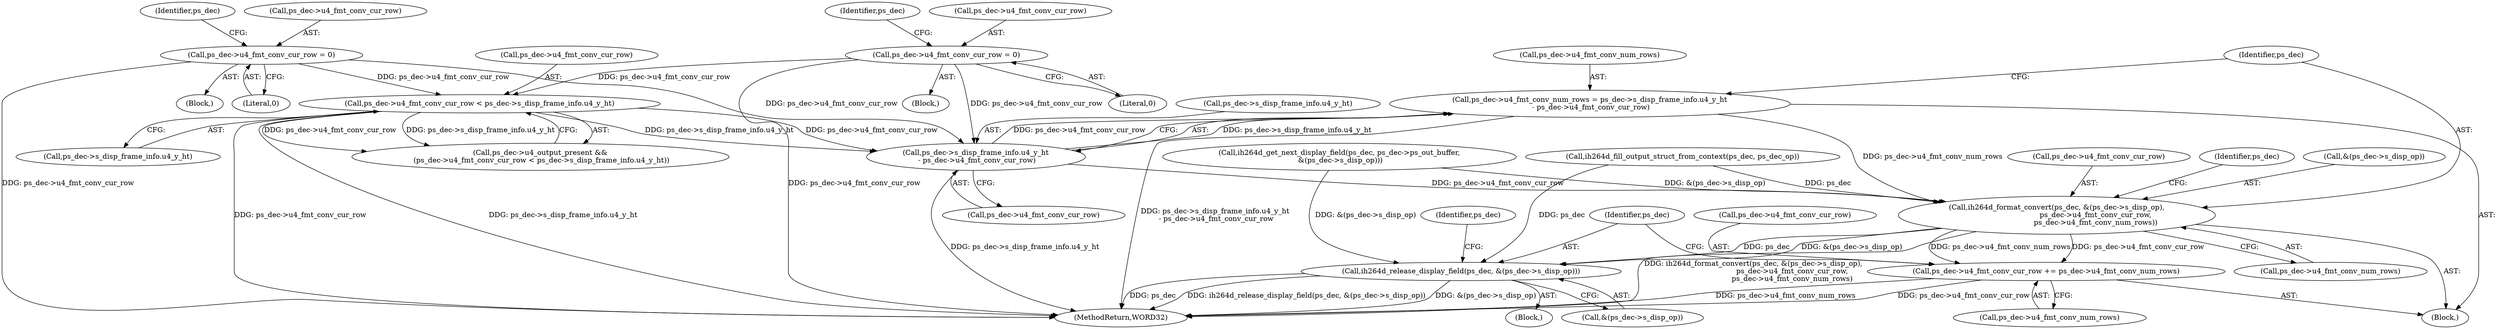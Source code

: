 digraph "0_Android_7554755536019e439433c515eeb44e701fb3bfb2@integer" {
"1002027" [label="(Call,ps_dec->u4_fmt_conv_num_rows = ps_dec->s_disp_frame_info.u4_y_ht\n - ps_dec->u4_fmt_conv_cur_row)"];
"1002031" [label="(Call,ps_dec->s_disp_frame_info.u4_y_ht\n - ps_dec->u4_fmt_conv_cur_row)"];
"1002017" [label="(Call,ps_dec->u4_fmt_conv_cur_row < ps_dec->s_disp_frame_info.u4_y_ht)"];
"1000332" [label="(Call,ps_dec->u4_fmt_conv_cur_row = 0)"];
"1001999" [label="(Call,ps_dec->u4_fmt_conv_cur_row = 0)"];
"1002040" [label="(Call,ih264d_format_convert(ps_dec, &(ps_dec->s_disp_op),\n                                  ps_dec->u4_fmt_conv_cur_row,\n                                  ps_dec->u4_fmt_conv_num_rows))"];
"1002052" [label="(Call,ps_dec->u4_fmt_conv_cur_row += ps_dec->u4_fmt_conv_num_rows)"];
"1002059" [label="(Call,ih264d_release_display_field(ps_dec, &(ps_dec->s_disp_op)))"];
"1002017" [label="(Call,ps_dec->u4_fmt_conv_cur_row < ps_dec->s_disp_frame_info.u4_y_ht)"];
"1002059" [label="(Call,ih264d_release_display_field(ps_dec, &(ps_dec->s_disp_op)))"];
"1002056" [label="(Call,ps_dec->u4_fmt_conv_num_rows)"];
"1002053" [label="(Call,ps_dec->u4_fmt_conv_cur_row)"];
"1002027" [label="(Call,ps_dec->u4_fmt_conv_num_rows = ps_dec->s_disp_frame_info.u4_y_ht\n - ps_dec->u4_fmt_conv_cur_row)"];
"1002018" [label="(Call,ps_dec->u4_fmt_conv_cur_row)"];
"1002013" [label="(Call,ps_dec->u4_output_present &&\n (ps_dec->u4_fmt_conv_cur_row < ps_dec->s_disp_frame_info.u4_y_ht))"];
"1002052" [label="(Call,ps_dec->u4_fmt_conv_cur_row += ps_dec->u4_fmt_conv_num_rows)"];
"1001969" [label="(Block,)"];
"1002069" [label="(Identifier,ps_dec)"];
"1000336" [label="(Literal,0)"];
"1002003" [label="(Literal,0)"];
"1002021" [label="(Call,ps_dec->s_disp_frame_info.u4_y_ht)"];
"1002040" [label="(Call,ih264d_format_convert(ps_dec, &(ps_dec->s_disp_op),\n                                  ps_dec->u4_fmt_conv_cur_row,\n                                  ps_dec->u4_fmt_conv_num_rows))"];
"1002037" [label="(Call,ps_dec->u4_fmt_conv_cur_row)"];
"1002026" [label="(Block,)"];
"1002129" [label="(MethodReturn,WORD32)"];
"1001981" [label="(Call,ih264d_get_next_display_field(ps_dec, ps_dec->ps_out_buffer,\n &(ps_dec->s_disp_op)))"];
"1002041" [label="(Identifier,ps_dec)"];
"1002032" [label="(Call,ps_dec->s_disp_frame_info.u4_y_ht)"];
"1001998" [label="(Block,)"];
"1002028" [label="(Call,ps_dec->u4_fmt_conv_num_rows)"];
"1002006" [label="(Identifier,ps_dec)"];
"1000332" [label="(Call,ps_dec->u4_fmt_conv_cur_row = 0)"];
"1002046" [label="(Call,ps_dec->u4_fmt_conv_cur_row)"];
"1002031" [label="(Call,ps_dec->s_disp_frame_info.u4_y_ht\n - ps_dec->u4_fmt_conv_cur_row)"];
"1002061" [label="(Call,&(ps_dec->s_disp_op))"];
"1000339" [label="(Identifier,ps_dec)"];
"1001999" [label="(Call,ps_dec->u4_fmt_conv_cur_row = 0)"];
"1002000" [label="(Call,ps_dec->u4_fmt_conv_cur_row)"];
"1002049" [label="(Call,ps_dec->u4_fmt_conv_num_rows)"];
"1000333" [label="(Call,ps_dec->u4_fmt_conv_cur_row)"];
"1002060" [label="(Identifier,ps_dec)"];
"1000151" [label="(Block,)"];
"1002054" [label="(Identifier,ps_dec)"];
"1002009" [label="(Call,ih264d_fill_output_struct_from_context(ps_dec, ps_dec_op))"];
"1002042" [label="(Call,&(ps_dec->s_disp_op))"];
"1002027" -> "1002026"  [label="AST: "];
"1002027" -> "1002031"  [label="CFG: "];
"1002028" -> "1002027"  [label="AST: "];
"1002031" -> "1002027"  [label="AST: "];
"1002041" -> "1002027"  [label="CFG: "];
"1002027" -> "1002129"  [label="DDG: ps_dec->s_disp_frame_info.u4_y_ht\n - ps_dec->u4_fmt_conv_cur_row"];
"1002031" -> "1002027"  [label="DDG: ps_dec->s_disp_frame_info.u4_y_ht"];
"1002031" -> "1002027"  [label="DDG: ps_dec->u4_fmt_conv_cur_row"];
"1002027" -> "1002040"  [label="DDG: ps_dec->u4_fmt_conv_num_rows"];
"1002031" -> "1002037"  [label="CFG: "];
"1002032" -> "1002031"  [label="AST: "];
"1002037" -> "1002031"  [label="AST: "];
"1002031" -> "1002129"  [label="DDG: ps_dec->s_disp_frame_info.u4_y_ht"];
"1002017" -> "1002031"  [label="DDG: ps_dec->s_disp_frame_info.u4_y_ht"];
"1002017" -> "1002031"  [label="DDG: ps_dec->u4_fmt_conv_cur_row"];
"1000332" -> "1002031"  [label="DDG: ps_dec->u4_fmt_conv_cur_row"];
"1001999" -> "1002031"  [label="DDG: ps_dec->u4_fmt_conv_cur_row"];
"1002031" -> "1002040"  [label="DDG: ps_dec->u4_fmt_conv_cur_row"];
"1002017" -> "1002013"  [label="AST: "];
"1002017" -> "1002021"  [label="CFG: "];
"1002018" -> "1002017"  [label="AST: "];
"1002021" -> "1002017"  [label="AST: "];
"1002013" -> "1002017"  [label="CFG: "];
"1002017" -> "1002129"  [label="DDG: ps_dec->u4_fmt_conv_cur_row"];
"1002017" -> "1002129"  [label="DDG: ps_dec->s_disp_frame_info.u4_y_ht"];
"1002017" -> "1002013"  [label="DDG: ps_dec->u4_fmt_conv_cur_row"];
"1002017" -> "1002013"  [label="DDG: ps_dec->s_disp_frame_info.u4_y_ht"];
"1000332" -> "1002017"  [label="DDG: ps_dec->u4_fmt_conv_cur_row"];
"1001999" -> "1002017"  [label="DDG: ps_dec->u4_fmt_conv_cur_row"];
"1000332" -> "1000151"  [label="AST: "];
"1000332" -> "1000336"  [label="CFG: "];
"1000333" -> "1000332"  [label="AST: "];
"1000336" -> "1000332"  [label="AST: "];
"1000339" -> "1000332"  [label="CFG: "];
"1000332" -> "1002129"  [label="DDG: ps_dec->u4_fmt_conv_cur_row"];
"1001999" -> "1001998"  [label="AST: "];
"1001999" -> "1002003"  [label="CFG: "];
"1002000" -> "1001999"  [label="AST: "];
"1002003" -> "1001999"  [label="AST: "];
"1002006" -> "1001999"  [label="CFG: "];
"1001999" -> "1002129"  [label="DDG: ps_dec->u4_fmt_conv_cur_row"];
"1002040" -> "1002026"  [label="AST: "];
"1002040" -> "1002049"  [label="CFG: "];
"1002041" -> "1002040"  [label="AST: "];
"1002042" -> "1002040"  [label="AST: "];
"1002046" -> "1002040"  [label="AST: "];
"1002049" -> "1002040"  [label="AST: "];
"1002054" -> "1002040"  [label="CFG: "];
"1002040" -> "1002129"  [label="DDG: ih264d_format_convert(ps_dec, &(ps_dec->s_disp_op),\n                                  ps_dec->u4_fmt_conv_cur_row,\n                                  ps_dec->u4_fmt_conv_num_rows)"];
"1002009" -> "1002040"  [label="DDG: ps_dec"];
"1001981" -> "1002040"  [label="DDG: &(ps_dec->s_disp_op)"];
"1002040" -> "1002052"  [label="DDG: ps_dec->u4_fmt_conv_num_rows"];
"1002040" -> "1002052"  [label="DDG: ps_dec->u4_fmt_conv_cur_row"];
"1002040" -> "1002059"  [label="DDG: ps_dec"];
"1002040" -> "1002059"  [label="DDG: &(ps_dec->s_disp_op)"];
"1002052" -> "1002026"  [label="AST: "];
"1002052" -> "1002056"  [label="CFG: "];
"1002053" -> "1002052"  [label="AST: "];
"1002056" -> "1002052"  [label="AST: "];
"1002060" -> "1002052"  [label="CFG: "];
"1002052" -> "1002129"  [label="DDG: ps_dec->u4_fmt_conv_num_rows"];
"1002052" -> "1002129"  [label="DDG: ps_dec->u4_fmt_conv_cur_row"];
"1002059" -> "1001969"  [label="AST: "];
"1002059" -> "1002061"  [label="CFG: "];
"1002060" -> "1002059"  [label="AST: "];
"1002061" -> "1002059"  [label="AST: "];
"1002069" -> "1002059"  [label="CFG: "];
"1002059" -> "1002129"  [label="DDG: ps_dec"];
"1002059" -> "1002129"  [label="DDG: ih264d_release_display_field(ps_dec, &(ps_dec->s_disp_op))"];
"1002059" -> "1002129"  [label="DDG: &(ps_dec->s_disp_op)"];
"1002009" -> "1002059"  [label="DDG: ps_dec"];
"1001981" -> "1002059"  [label="DDG: &(ps_dec->s_disp_op)"];
}
